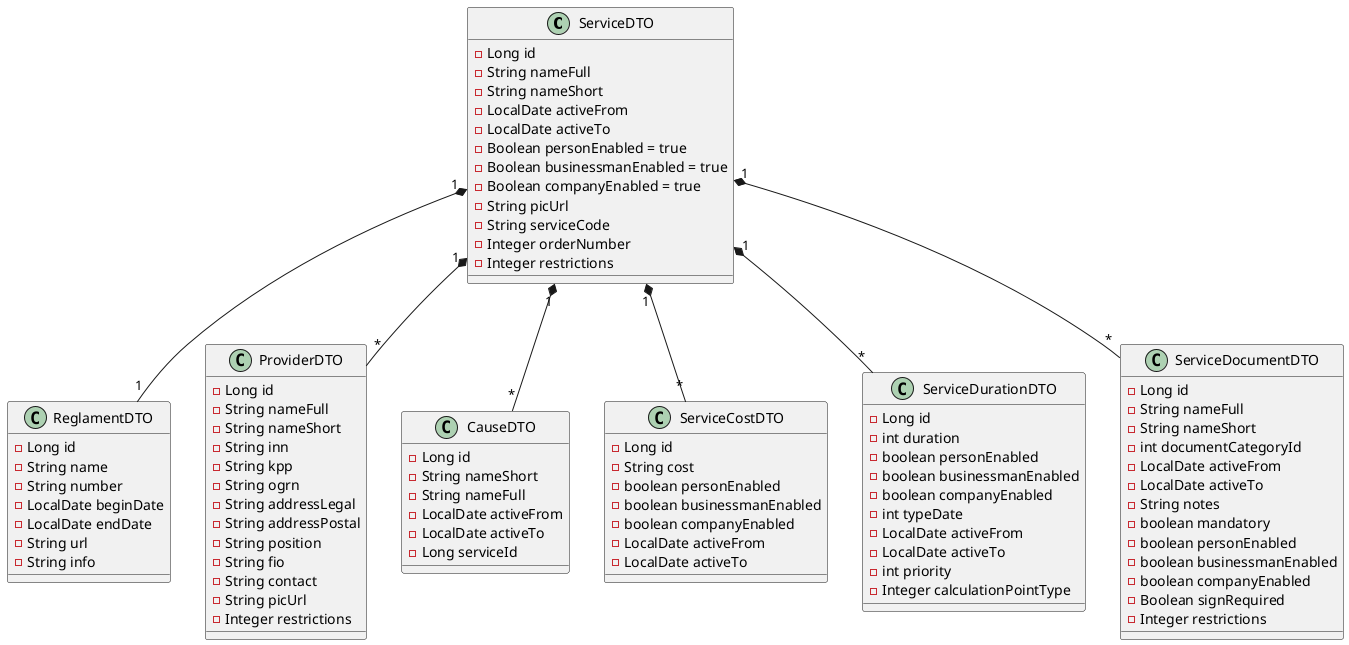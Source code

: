 @startuml
'skinparam groupInheritance 4
'page 2x1
'skinparam pageMargin 10
'skinparam pageExternalColor gray
'skinparam pageBorderColor black


class ServiceDTO {
  - Long id
  - String nameFull
  - String nameShort
  - LocalDate activeFrom
  - LocalDate activeTo
  - Boolean personEnabled = true
  - Boolean businessmanEnabled = true
  - Boolean companyEnabled = true
  - String picUrl
  - String serviceCode
  - Integer orderNumber
  - Integer restrictions
}

class ReglamentDTO {
  - Long id
  - String name
  - String number
  - LocalDate beginDate
  - LocalDate endDate
  - String url
  - String info
}

class ProviderDTO {
  - Long id
  - String nameFull
  - String nameShort
  - String inn
  - String kpp
  - String ogrn
  - String addressLegal
  - String addressPostal
  - String position
  - String fio
  - String contact
  - String picUrl
  - Integer restrictions
}

class CauseDTO {
  - Long id
  - String nameShort
  - String nameFull
  - LocalDate activeFrom
  - LocalDate activeTo
  - Long serviceId
}

class ServiceCostDTO {
- Long id
- String cost
- boolean personEnabled
- boolean businessmanEnabled
- boolean companyEnabled
- LocalDate activeFrom
- LocalDate activeTo
}


class ServiceDurationDTO {
- Long id
- int duration
- boolean personEnabled
- boolean businessmanEnabled
- boolean companyEnabled
- int typeDate
- LocalDate activeFrom
- LocalDate activeTo
- int priority
- Integer calculationPointType
}


class ServiceDocumentDTO {
- Long id
- String nameFull
- String nameShort
- int documentCategoryId
- LocalDate activeFrom
- LocalDate activeTo
- String notes
- boolean mandatory
- boolean personEnabled
- boolean businessmanEnabled
- boolean companyEnabled
- Boolean signRequired
- Integer restrictions
}

ServiceDTO "1" *-- "1" ReglamentDTO
ServiceDTO "1" *-- "*" ProviderDTO
ServiceDTO "1" *-- "*" CauseDTO
ServiceDTO "1" *-- "*" ServiceCostDTO
ServiceDTO "1" *-- "*" ServiceDurationDTO
ServiceDTO "1" *-- "*" ServiceDocumentDTO
@enduml